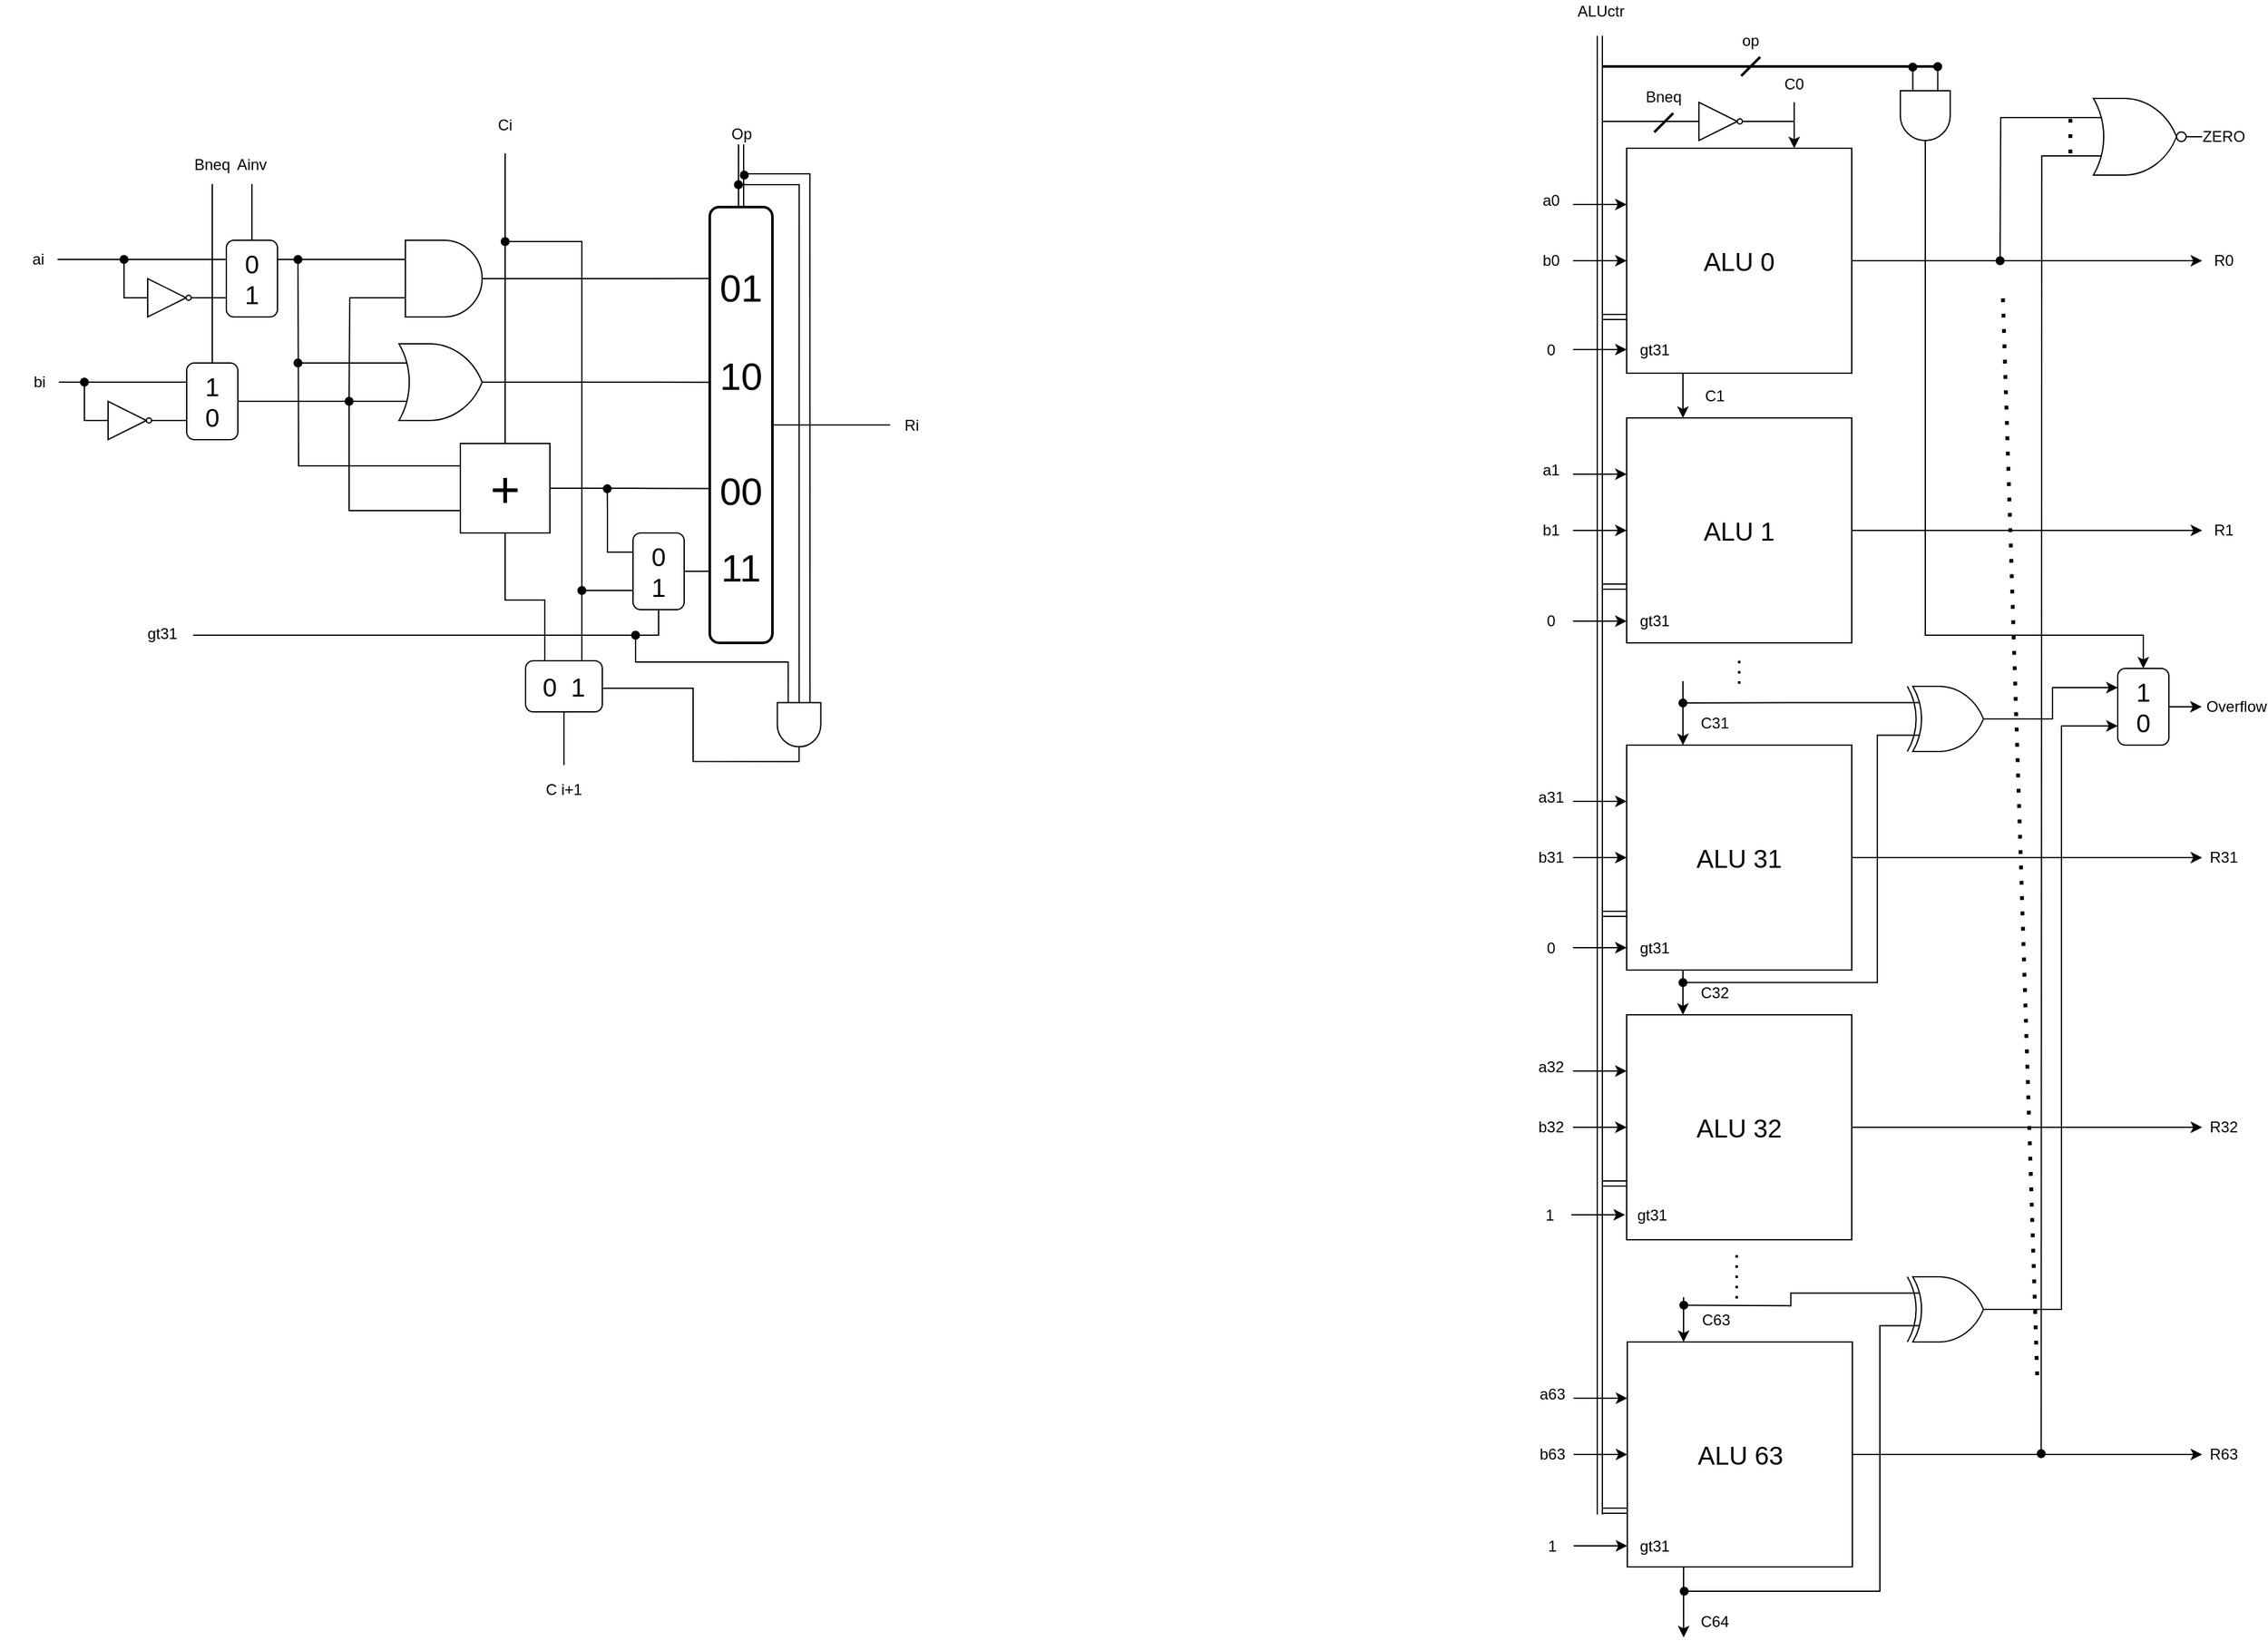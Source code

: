 <mxfile version="24.2.5" type="device">
  <diagram id="_9ZklZfKuJQYWYv5ppAN" name="第 1 页">
    <mxGraphModel dx="1794" dy="593" grid="0" gridSize="10" guides="1" tooltips="1" connect="1" arrows="1" fold="1" page="1" pageScale="1" pageWidth="827" pageHeight="1169" background="none" math="0" shadow="0">
      <root>
        <mxCell id="0" />
        <mxCell id="1" parent="0" />
        <mxCell id="gQ_wnTYOJP3VbA7Ot_dQ-38" style="edgeStyle=orthogonalEdgeStyle;rounded=0;orthogonalLoop=1;jettySize=auto;html=1;exitX=0;exitY=0.75;exitDx=0;exitDy=0;exitPerimeter=0;endArrow=none;endFill=0;" parent="1" source="gQ_wnTYOJP3VbA7Ot_dQ-3" edge="1">
          <mxGeometry relative="1" as="geometry">
            <mxPoint x="151" y="333" as="targetPoint" />
          </mxGeometry>
        </mxCell>
        <mxCell id="gQ_wnTYOJP3VbA7Ot_dQ-3" value="" style="verticalLabelPosition=bottom;shadow=0;dashed=0;align=center;html=1;verticalAlign=top;shape=mxgraph.electrical.logic_gates.logic_gate;operation=and;" parent="1" vertex="1">
          <mxGeometry x="175" y="206" width="100" height="60" as="geometry" />
        </mxCell>
        <mxCell id="gQ_wnTYOJP3VbA7Ot_dQ-31" style="edgeStyle=orthogonalEdgeStyle;rounded=0;orthogonalLoop=1;jettySize=auto;html=1;exitX=0;exitY=0.25;exitDx=0;exitDy=0;exitPerimeter=0;endArrow=oval;endFill=1;" parent="1" source="gQ_wnTYOJP3VbA7Ot_dQ-5" edge="1">
          <mxGeometry relative="1" as="geometry">
            <mxPoint x="222" y="302" as="sourcePoint" />
            <mxPoint x="111" y="302" as="targetPoint" />
          </mxGeometry>
        </mxCell>
        <mxCell id="gQ_wnTYOJP3VbA7Ot_dQ-34" style="edgeStyle=orthogonalEdgeStyle;rounded=0;orthogonalLoop=1;jettySize=auto;html=1;exitX=0;exitY=0.75;exitDx=0;exitDy=0;exitPerimeter=0;endArrow=oval;endFill=1;" parent="1" source="gQ_wnTYOJP3VbA7Ot_dQ-5" edge="1">
          <mxGeometry relative="1" as="geometry">
            <mxPoint x="151" y="332" as="targetPoint" />
          </mxGeometry>
        </mxCell>
        <mxCell id="gQ_wnTYOJP3VbA7Ot_dQ-5" value="" style="verticalLabelPosition=bottom;shadow=0;dashed=0;align=center;html=1;verticalAlign=top;shape=mxgraph.electrical.logic_gates.logic_gate;operation=or;" parent="1" vertex="1">
          <mxGeometry x="175" y="287" width="100" height="60" as="geometry" />
        </mxCell>
        <mxCell id="gQ_wnTYOJP3VbA7Ot_dQ-29" style="edgeStyle=orthogonalEdgeStyle;rounded=0;orthogonalLoop=1;jettySize=auto;html=1;exitX=0;exitY=0.25;exitDx=0;exitDy=0;endArrow=oval;endFill=1;" parent="1" source="gQ_wnTYOJP3VbA7Ot_dQ-6" edge="1">
          <mxGeometry relative="1" as="geometry">
            <mxPoint x="111" y="221" as="targetPoint" />
          </mxGeometry>
        </mxCell>
        <mxCell id="gQ_wnTYOJP3VbA7Ot_dQ-47" style="edgeStyle=orthogonalEdgeStyle;rounded=0;orthogonalLoop=1;jettySize=auto;html=1;exitX=0.5;exitY=0;exitDx=0;exitDy=0;endArrow=none;endFill=0;" parent="1" source="gQ_wnTYOJP3VbA7Ot_dQ-6" edge="1">
          <mxGeometry relative="1" as="geometry">
            <mxPoint x="273" y="138" as="targetPoint" />
          </mxGeometry>
        </mxCell>
        <mxCell id="jRj0nmBpiMW2fGVRxnuY-21" style="edgeStyle=orthogonalEdgeStyle;rounded=0;orthogonalLoop=1;jettySize=auto;html=1;entryX=0.25;entryY=0;entryDx=0;entryDy=0;endArrow=none;endFill=0;" parent="1" source="gQ_wnTYOJP3VbA7Ot_dQ-6" target="jRj0nmBpiMW2fGVRxnuY-3" edge="1">
          <mxGeometry relative="1" as="geometry" />
        </mxCell>
        <mxCell id="gQ_wnTYOJP3VbA7Ot_dQ-6" value="&lt;font style=&quot;font-size: 40px;&quot;&gt;+&lt;/font&gt;" style="whiteSpace=wrap;html=1;aspect=fixed;" parent="1" vertex="1">
          <mxGeometry x="238" y="365" width="70" height="70" as="geometry" />
        </mxCell>
        <mxCell id="gQ_wnTYOJP3VbA7Ot_dQ-18" style="edgeStyle=orthogonalEdgeStyle;rounded=0;orthogonalLoop=1;jettySize=auto;html=1;exitX=0;exitY=0.5;exitDx=0;exitDy=0;exitPerimeter=0;endArrow=oval;endFill=1;" parent="1" source="gQ_wnTYOJP3VbA7Ot_dQ-7" edge="1">
          <mxGeometry relative="1" as="geometry">
            <mxPoint x="-25" y="221" as="targetPoint" />
          </mxGeometry>
        </mxCell>
        <mxCell id="gQ_wnTYOJP3VbA7Ot_dQ-7" value="" style="verticalLabelPosition=bottom;shadow=0;dashed=0;align=center;html=1;verticalAlign=top;shape=mxgraph.electrical.logic_gates.inverter_2" parent="1" vertex="1">
          <mxGeometry x="-15" y="236" width="50" height="30" as="geometry" />
        </mxCell>
        <mxCell id="gQ_wnTYOJP3VbA7Ot_dQ-11" style="edgeStyle=orthogonalEdgeStyle;rounded=0;orthogonalLoop=1;jettySize=auto;html=1;exitX=0;exitY=0.25;exitDx=0;exitDy=0;endArrow=none;endFill=0;" parent="1" source="gQ_wnTYOJP3VbA7Ot_dQ-8" edge="1">
          <mxGeometry relative="1" as="geometry">
            <mxPoint x="-77" y="221" as="targetPoint" />
          </mxGeometry>
        </mxCell>
        <mxCell id="gQ_wnTYOJP3VbA7Ot_dQ-56" style="edgeStyle=orthogonalEdgeStyle;rounded=0;orthogonalLoop=1;jettySize=auto;html=1;exitX=0.5;exitY=0;exitDx=0;exitDy=0;endArrow=none;endFill=0;" parent="1" source="gQ_wnTYOJP3VbA7Ot_dQ-8" edge="1">
          <mxGeometry relative="1" as="geometry">
            <mxPoint x="75" y="162" as="targetPoint" />
          </mxGeometry>
        </mxCell>
        <mxCell id="gQ_wnTYOJP3VbA7Ot_dQ-8" value="&lt;font style=&quot;font-size: 20px;&quot;&gt;0&lt;/font&gt;&lt;div style=&quot;font-size: 20px;&quot;&gt;&lt;font style=&quot;font-size: 20px;&quot;&gt;1&lt;/font&gt;&lt;/div&gt;" style="rounded=1;whiteSpace=wrap;html=1;" parent="1" vertex="1">
          <mxGeometry x="55" y="206" width="40" height="60" as="geometry" />
        </mxCell>
        <mxCell id="gQ_wnTYOJP3VbA7Ot_dQ-9" style="rounded=0;orthogonalLoop=1;jettySize=auto;html=1;exitX=0;exitY=0.75;exitDx=0;exitDy=0;edgeStyle=orthogonalEdgeStyle;entryX=1;entryY=0.5;entryDx=0;entryDy=0;entryPerimeter=0;endArrow=none;endFill=0;" parent="1" source="gQ_wnTYOJP3VbA7Ot_dQ-8" target="gQ_wnTYOJP3VbA7Ot_dQ-7" edge="1">
          <mxGeometry relative="1" as="geometry">
            <mxPoint x="5" y="246" as="targetPoint" />
          </mxGeometry>
        </mxCell>
        <mxCell id="gQ_wnTYOJP3VbA7Ot_dQ-19" style="edgeStyle=orthogonalEdgeStyle;rounded=0;orthogonalLoop=1;jettySize=auto;html=1;exitX=0;exitY=0.5;exitDx=0;exitDy=0;exitPerimeter=0;endArrow=oval;endFill=1;" parent="1" source="gQ_wnTYOJP3VbA7Ot_dQ-20" edge="1">
          <mxGeometry relative="1" as="geometry">
            <mxPoint x="-56" y="317" as="targetPoint" />
          </mxGeometry>
        </mxCell>
        <mxCell id="gQ_wnTYOJP3VbA7Ot_dQ-20" value="" style="verticalLabelPosition=bottom;shadow=0;dashed=0;align=center;html=1;verticalAlign=top;shape=mxgraph.electrical.logic_gates.inverter_2" parent="1" vertex="1">
          <mxGeometry x="-46" y="332" width="50" height="30" as="geometry" />
        </mxCell>
        <mxCell id="gQ_wnTYOJP3VbA7Ot_dQ-21" style="edgeStyle=orthogonalEdgeStyle;rounded=0;orthogonalLoop=1;jettySize=auto;html=1;exitX=0;exitY=0.25;exitDx=0;exitDy=0;endArrow=none;endFill=0;" parent="1" source="gQ_wnTYOJP3VbA7Ot_dQ-22" edge="1">
          <mxGeometry relative="1" as="geometry">
            <mxPoint x="-76" y="317" as="targetPoint" />
          </mxGeometry>
        </mxCell>
        <mxCell id="gQ_wnTYOJP3VbA7Ot_dQ-32" style="edgeStyle=orthogonalEdgeStyle;rounded=0;orthogonalLoop=1;jettySize=auto;html=1;exitX=1;exitY=0.5;exitDx=0;exitDy=0;entryX=0;entryY=0.75;entryDx=0;entryDy=0;endArrow=none;endFill=0;" parent="1" source="gQ_wnTYOJP3VbA7Ot_dQ-22" target="gQ_wnTYOJP3VbA7Ot_dQ-6" edge="1">
          <mxGeometry relative="1" as="geometry" />
        </mxCell>
        <mxCell id="gQ_wnTYOJP3VbA7Ot_dQ-58" style="edgeStyle=orthogonalEdgeStyle;rounded=0;orthogonalLoop=1;jettySize=auto;html=1;exitX=0.5;exitY=0;exitDx=0;exitDy=0;endArrow=none;endFill=0;" parent="1" source="gQ_wnTYOJP3VbA7Ot_dQ-22" edge="1">
          <mxGeometry relative="1" as="geometry">
            <mxPoint x="44" y="162" as="targetPoint" />
          </mxGeometry>
        </mxCell>
        <mxCell id="gQ_wnTYOJP3VbA7Ot_dQ-22" value="&lt;span style=&quot;font-size: 20px;&quot;&gt;1&lt;/span&gt;&lt;div&gt;&lt;span style=&quot;font-size: 20px;&quot;&gt;0&lt;/span&gt;&lt;/div&gt;" style="rounded=1;whiteSpace=wrap;html=1;" parent="1" vertex="1">
          <mxGeometry x="24" y="302" width="40" height="60" as="geometry" />
        </mxCell>
        <mxCell id="gQ_wnTYOJP3VbA7Ot_dQ-23" style="rounded=0;orthogonalLoop=1;jettySize=auto;html=1;exitX=0;exitY=0.75;exitDx=0;exitDy=0;edgeStyle=orthogonalEdgeStyle;entryX=1;entryY=0.5;entryDx=0;entryDy=0;entryPerimeter=0;endArrow=none;endFill=0;" parent="1" source="gQ_wnTYOJP3VbA7Ot_dQ-22" target="gQ_wnTYOJP3VbA7Ot_dQ-20" edge="1">
          <mxGeometry relative="1" as="geometry">
            <mxPoint x="-26" y="342" as="targetPoint" />
          </mxGeometry>
        </mxCell>
        <mxCell id="gQ_wnTYOJP3VbA7Ot_dQ-26" style="edgeStyle=orthogonalEdgeStyle;rounded=0;orthogonalLoop=1;jettySize=auto;html=1;exitX=1;exitY=0.25;exitDx=0;exitDy=0;endArrow=none;endFill=0;entryX=0;entryY=0.25;entryDx=0;entryDy=0;entryPerimeter=0;" parent="1" source="gQ_wnTYOJP3VbA7Ot_dQ-8" target="gQ_wnTYOJP3VbA7Ot_dQ-3" edge="1">
          <mxGeometry relative="1" as="geometry">
            <mxPoint x="219" y="217" as="targetPoint" />
          </mxGeometry>
        </mxCell>
        <mxCell id="gQ_wnTYOJP3VbA7Ot_dQ-39" value="ai" style="text;html=1;align=center;verticalAlign=middle;whiteSpace=wrap;rounded=0;" parent="1" vertex="1">
          <mxGeometry x="-122" y="206" width="60" height="30" as="geometry" />
        </mxCell>
        <mxCell id="gQ_wnTYOJP3VbA7Ot_dQ-40" value="bi" style="text;html=1;align=center;verticalAlign=middle;whiteSpace=wrap;rounded=0;" parent="1" vertex="1">
          <mxGeometry x="-121" y="302" width="60" height="30" as="geometry" />
        </mxCell>
        <mxCell id="jRj0nmBpiMW2fGVRxnuY-17" style="edgeStyle=orthogonalEdgeStyle;rounded=0;orthogonalLoop=1;jettySize=auto;html=1;exitX=1;exitY=0.5;exitDx=0;exitDy=0;entryX=0;entryY=0.5;entryDx=0;entryDy=0;endArrow=none;endFill=0;" parent="1" source="gQ_wnTYOJP3VbA7Ot_dQ-41" target="gQ_wnTYOJP3VbA7Ot_dQ-72" edge="1">
          <mxGeometry relative="1" as="geometry" />
        </mxCell>
        <mxCell id="gQ_wnTYOJP3VbA7Ot_dQ-41" value="&lt;font style=&quot;font-size: 30px;&quot;&gt;01&lt;/font&gt;&lt;div&gt;&lt;span style=&quot;font-size: 30px;&quot;&gt;&lt;br&gt;&lt;/span&gt;&lt;div style=&quot;line-height: 100%; font-size: 30px;&quot;&gt;&lt;font style=&quot;font-size: 30px;&quot;&gt;10&lt;/font&gt;&lt;/div&gt;&lt;div style=&quot;line-height: 100%; font-size: 30px;&quot;&gt;&lt;font style=&quot;font-size: 30px;&quot;&gt;&lt;br&gt;&lt;/font&gt;&lt;/div&gt;&lt;div style=&quot;line-height: 100%; font-size: 30px;&quot;&gt;&lt;font style=&quot;font-size: 30px;&quot;&gt;&lt;br&gt;&lt;/font&gt;&lt;/div&gt;&lt;div style=&quot;line-height: 100%; font-size: 30px;&quot;&gt;&lt;font style=&quot;font-size: 30px;&quot;&gt;00&lt;/font&gt;&lt;/div&gt;&lt;div style=&quot;line-height: 100%; font-size: 30px;&quot;&gt;&lt;font style=&quot;font-size: 30px;&quot;&gt;&lt;br&gt;&lt;/font&gt;&lt;/div&gt;&lt;div style=&quot;line-height: 100%; font-size: 30px;&quot;&gt;&lt;font style=&quot;font-size: 30px;&quot;&gt;11&lt;/font&gt;&lt;/div&gt;&lt;/div&gt;" style="rounded=1;whiteSpace=wrap;html=1;strokeWidth=2;" parent="1" vertex="1">
          <mxGeometry x="433" y="180" width="49" height="341" as="geometry" />
        </mxCell>
        <mxCell id="gQ_wnTYOJP3VbA7Ot_dQ-43" style="edgeStyle=orthogonalEdgeStyle;rounded=0;orthogonalLoop=1;jettySize=auto;html=1;exitX=1;exitY=0.5;exitDx=0;exitDy=0;exitPerimeter=0;entryX=-0.006;entryY=0.402;entryDx=0;entryDy=0;entryPerimeter=0;endArrow=none;endFill=0;" parent="1" source="gQ_wnTYOJP3VbA7Ot_dQ-5" target="gQ_wnTYOJP3VbA7Ot_dQ-41" edge="1">
          <mxGeometry relative="1" as="geometry" />
        </mxCell>
        <mxCell id="gQ_wnTYOJP3VbA7Ot_dQ-44" style="edgeStyle=orthogonalEdgeStyle;rounded=0;orthogonalLoop=1;jettySize=auto;html=1;exitX=1;exitY=0.5;exitDx=0;exitDy=0;entryX=0.001;entryY=0.646;entryDx=0;entryDy=0;entryPerimeter=0;endArrow=none;endFill=0;" parent="1" source="gQ_wnTYOJP3VbA7Ot_dQ-6" target="gQ_wnTYOJP3VbA7Ot_dQ-41" edge="1">
          <mxGeometry relative="1" as="geometry" />
        </mxCell>
        <mxCell id="gQ_wnTYOJP3VbA7Ot_dQ-48" value="Ci" style="text;html=1;align=center;verticalAlign=middle;whiteSpace=wrap;rounded=0;" parent="1" vertex="1">
          <mxGeometry x="243" y="101" width="60" height="30" as="geometry" />
        </mxCell>
        <mxCell id="gQ_wnTYOJP3VbA7Ot_dQ-61" value="Bneq" style="text;html=1;align=center;verticalAlign=middle;whiteSpace=wrap;rounded=0;" parent="1" vertex="1">
          <mxGeometry x="27" y="138" width="34" height="17" as="geometry" />
        </mxCell>
        <mxCell id="gQ_wnTYOJP3VbA7Ot_dQ-63" value="Ainv" style="text;html=1;align=center;verticalAlign=middle;whiteSpace=wrap;rounded=0;" parent="1" vertex="1">
          <mxGeometry x="58" y="138" width="34" height="17" as="geometry" />
        </mxCell>
        <mxCell id="gQ_wnTYOJP3VbA7Ot_dQ-69" value="Op" style="text;html=1;align=center;verticalAlign=middle;whiteSpace=wrap;rounded=0;" parent="1" vertex="1">
          <mxGeometry x="440.5" y="114" width="34" height="17" as="geometry" />
        </mxCell>
        <mxCell id="gQ_wnTYOJP3VbA7Ot_dQ-72" value="Ri" style="text;html=1;align=center;verticalAlign=middle;whiteSpace=wrap;rounded=0;" parent="1" vertex="1">
          <mxGeometry x="574" y="342" width="34" height="17" as="geometry" />
        </mxCell>
        <mxCell id="gQ_wnTYOJP3VbA7Ot_dQ-118" style="edgeStyle=orthogonalEdgeStyle;rounded=0;orthogonalLoop=1;jettySize=auto;html=1;exitX=1;exitY=0.5;exitDx=0;exitDy=0;endArrow=classic;endFill=1;entryX=0;entryY=0.5;entryDx=0;entryDy=0;" parent="1" source="gQ_wnTYOJP3VbA7Ot_dQ-112" target="gQ_wnTYOJP3VbA7Ot_dQ-119" edge="1">
          <mxGeometry relative="1" as="geometry">
            <mxPoint x="1365" y="222" as="targetPoint" />
          </mxGeometry>
        </mxCell>
        <mxCell id="gQ_wnTYOJP3VbA7Ot_dQ-134" style="edgeStyle=orthogonalEdgeStyle;rounded=0;orthogonalLoop=1;jettySize=auto;html=1;exitX=0.25;exitY=0;exitDx=0;exitDy=0;startArrow=classic;startFill=1;endArrow=none;endFill=0;" parent="1" edge="1">
          <mxGeometry relative="1" as="geometry">
            <mxPoint x="1281" y="98" as="targetPoint" />
            <Array as="points">
              <mxPoint x="1281" y="106" />
              <mxPoint x="1281" y="106" />
            </Array>
            <mxPoint x="1281" y="134" as="sourcePoint" />
          </mxGeometry>
        </mxCell>
        <mxCell id="gQ_wnTYOJP3VbA7Ot_dQ-112" value="&lt;font style=&quot;font-size: 20px;&quot;&gt;ALU 0&lt;/font&gt;" style="whiteSpace=wrap;html=1;aspect=fixed;" parent="1" vertex="1">
          <mxGeometry x="1150" y="134" width="176" height="176" as="geometry" />
        </mxCell>
        <mxCell id="gQ_wnTYOJP3VbA7Ot_dQ-119" value="R0" style="text;html=1;align=center;verticalAlign=middle;whiteSpace=wrap;rounded=0;" parent="1" vertex="1">
          <mxGeometry x="1600" y="213.5" width="34" height="17" as="geometry" />
        </mxCell>
        <mxCell id="gQ_wnTYOJP3VbA7Ot_dQ-125" value="ALUctr" style="text;html=1;align=center;verticalAlign=middle;whiteSpace=wrap;rounded=0;" parent="1" vertex="1">
          <mxGeometry x="1113" y="18" width="34" height="17" as="geometry" />
        </mxCell>
        <mxCell id="gQ_wnTYOJP3VbA7Ot_dQ-128" value="" style="endArrow=classic;html=1;rounded=0;entryX=0;entryY=0.25;entryDx=0;entryDy=0;startArrow=none;startFill=0;endFill=1;" parent="1" target="gQ_wnTYOJP3VbA7Ot_dQ-112" edge="1">
          <mxGeometry width="50" height="50" relative="1" as="geometry">
            <mxPoint x="1108" y="178" as="sourcePoint" />
            <mxPoint x="1164" y="135" as="targetPoint" />
          </mxGeometry>
        </mxCell>
        <mxCell id="gQ_wnTYOJP3VbA7Ot_dQ-129" value="" style="endArrow=classic;html=1;rounded=0;entryX=0;entryY=0.5;entryDx=0;entryDy=0;endFill=1;" parent="1" target="gQ_wnTYOJP3VbA7Ot_dQ-112" edge="1">
          <mxGeometry width="50" height="50" relative="1" as="geometry">
            <mxPoint x="1108" y="222" as="sourcePoint" />
            <mxPoint x="1164" y="135" as="targetPoint" />
          </mxGeometry>
        </mxCell>
        <mxCell id="gQ_wnTYOJP3VbA7Ot_dQ-130" value="" style="endArrow=none;html=1;rounded=0;entryX=0;entryY=0.75;entryDx=0;entryDy=0;shape=link;" parent="1" target="gQ_wnTYOJP3VbA7Ot_dQ-112" edge="1">
          <mxGeometry width="50" height="50" relative="1" as="geometry">
            <mxPoint x="1131" y="266" as="sourcePoint" />
            <mxPoint x="1150" y="236" as="targetPoint" />
          </mxGeometry>
        </mxCell>
        <mxCell id="gQ_wnTYOJP3VbA7Ot_dQ-120" value="" style="endArrow=none;html=1;rounded=0;shape=link;" parent="1" edge="1">
          <mxGeometry width="50" height="50" relative="1" as="geometry">
            <mxPoint x="1129" y="46" as="sourcePoint" />
            <mxPoint x="1129" y="1203" as="targetPoint" />
          </mxGeometry>
        </mxCell>
        <mxCell id="gQ_wnTYOJP3VbA7Ot_dQ-135" value="a0" style="text;html=1;align=center;verticalAlign=middle;whiteSpace=wrap;rounded=0;" parent="1" vertex="1">
          <mxGeometry x="1074" y="166.5" width="34" height="17" as="geometry" />
        </mxCell>
        <mxCell id="gQ_wnTYOJP3VbA7Ot_dQ-136" value="b0" style="text;html=1;align=center;verticalAlign=middle;whiteSpace=wrap;rounded=0;" parent="1" vertex="1">
          <mxGeometry x="1074" y="213.5" width="34" height="17" as="geometry" />
        </mxCell>
        <mxCell id="gQ_wnTYOJP3VbA7Ot_dQ-137" value="C0" style="text;html=1;align=center;verticalAlign=middle;whiteSpace=wrap;rounded=0;" parent="1" vertex="1">
          <mxGeometry x="1264" y="75" width="34" height="17" as="geometry" />
        </mxCell>
        <mxCell id="gQ_wnTYOJP3VbA7Ot_dQ-138" style="edgeStyle=orthogonalEdgeStyle;rounded=0;orthogonalLoop=1;jettySize=auto;html=1;exitX=1;exitY=0.5;exitDx=0;exitDy=0;endArrow=classic;endFill=1;entryX=0;entryY=0.5;entryDx=0;entryDy=0;" parent="1" source="gQ_wnTYOJP3VbA7Ot_dQ-140" target="gQ_wnTYOJP3VbA7Ot_dQ-141" edge="1">
          <mxGeometry relative="1" as="geometry">
            <mxPoint x="1365" y="433" as="targetPoint" />
          </mxGeometry>
        </mxCell>
        <mxCell id="gQ_wnTYOJP3VbA7Ot_dQ-139" style="edgeStyle=orthogonalEdgeStyle;rounded=0;orthogonalLoop=1;jettySize=auto;html=1;exitX=0.25;exitY=0;exitDx=0;exitDy=0;startArrow=classic;startFill=1;endArrow=none;endFill=0;" parent="1" source="gQ_wnTYOJP3VbA7Ot_dQ-140" edge="1">
          <mxGeometry relative="1" as="geometry">
            <mxPoint x="1194" y="310" as="targetPoint" />
            <Array as="points">
              <mxPoint x="1194" y="317" />
              <mxPoint x="1194" y="317" />
            </Array>
          </mxGeometry>
        </mxCell>
        <mxCell id="gQ_wnTYOJP3VbA7Ot_dQ-140" value="&lt;font style=&quot;font-size: 20px;&quot;&gt;ALU 1&lt;/font&gt;" style="whiteSpace=wrap;html=1;aspect=fixed;" parent="1" vertex="1">
          <mxGeometry x="1150" y="345" width="176" height="176" as="geometry" />
        </mxCell>
        <mxCell id="gQ_wnTYOJP3VbA7Ot_dQ-141" value="R1" style="text;html=1;align=center;verticalAlign=middle;whiteSpace=wrap;rounded=0;" parent="1" vertex="1">
          <mxGeometry x="1600" y="424.5" width="34" height="17" as="geometry" />
        </mxCell>
        <mxCell id="gQ_wnTYOJP3VbA7Ot_dQ-142" value="" style="endArrow=classic;html=1;rounded=0;entryX=0;entryY=0.25;entryDx=0;entryDy=0;startArrow=none;startFill=0;endFill=1;" parent="1" target="gQ_wnTYOJP3VbA7Ot_dQ-140" edge="1">
          <mxGeometry width="50" height="50" relative="1" as="geometry">
            <mxPoint x="1108" y="389" as="sourcePoint" />
            <mxPoint x="1164" y="346" as="targetPoint" />
          </mxGeometry>
        </mxCell>
        <mxCell id="gQ_wnTYOJP3VbA7Ot_dQ-143" value="" style="endArrow=classic;html=1;rounded=0;entryX=0;entryY=0.5;entryDx=0;entryDy=0;endFill=1;" parent="1" target="gQ_wnTYOJP3VbA7Ot_dQ-140" edge="1">
          <mxGeometry width="50" height="50" relative="1" as="geometry">
            <mxPoint x="1108" y="433" as="sourcePoint" />
            <mxPoint x="1164" y="346" as="targetPoint" />
          </mxGeometry>
        </mxCell>
        <mxCell id="gQ_wnTYOJP3VbA7Ot_dQ-144" value="" style="endArrow=none;html=1;rounded=0;entryX=0;entryY=0.75;entryDx=0;entryDy=0;shape=link;" parent="1" target="gQ_wnTYOJP3VbA7Ot_dQ-140" edge="1">
          <mxGeometry width="50" height="50" relative="1" as="geometry">
            <mxPoint x="1131" y="477" as="sourcePoint" />
            <mxPoint x="1150" y="447" as="targetPoint" />
          </mxGeometry>
        </mxCell>
        <mxCell id="gQ_wnTYOJP3VbA7Ot_dQ-145" value="a1" style="text;html=1;align=center;verticalAlign=middle;whiteSpace=wrap;rounded=0;" parent="1" vertex="1">
          <mxGeometry x="1074" y="377.5" width="34" height="17" as="geometry" />
        </mxCell>
        <mxCell id="gQ_wnTYOJP3VbA7Ot_dQ-146" value="b1" style="text;html=1;align=center;verticalAlign=middle;whiteSpace=wrap;rounded=0;" parent="1" vertex="1">
          <mxGeometry x="1074" y="424.5" width="34" height="17" as="geometry" />
        </mxCell>
        <mxCell id="gQ_wnTYOJP3VbA7Ot_dQ-147" value="C1" style="text;html=1;align=center;verticalAlign=middle;whiteSpace=wrap;rounded=0;" parent="1" vertex="1">
          <mxGeometry x="1202" y="319" width="34" height="17" as="geometry" />
        </mxCell>
        <mxCell id="gQ_wnTYOJP3VbA7Ot_dQ-148" value="" style="endArrow=none;dashed=1;html=1;dashPattern=1 3;strokeWidth=2;rounded=0;entryX=0.5;entryY=1;entryDx=0;entryDy=0;" parent="1" edge="1">
          <mxGeometry width="50" height="50" relative="1" as="geometry">
            <mxPoint x="1238" y="553" as="sourcePoint" />
            <mxPoint x="1238.0" y="529.0" as="targetPoint" />
          </mxGeometry>
        </mxCell>
        <mxCell id="gQ_wnTYOJP3VbA7Ot_dQ-149" style="edgeStyle=orthogonalEdgeStyle;rounded=0;orthogonalLoop=1;jettySize=auto;html=1;exitX=1;exitY=0.5;exitDx=0;exitDy=0;endArrow=classic;endFill=1;entryX=0;entryY=0.5;entryDx=0;entryDy=0;" parent="1" source="gQ_wnTYOJP3VbA7Ot_dQ-151" target="gQ_wnTYOJP3VbA7Ot_dQ-152" edge="1">
          <mxGeometry relative="1" as="geometry">
            <mxPoint x="1365" y="689" as="targetPoint" />
          </mxGeometry>
        </mxCell>
        <mxCell id="gQ_wnTYOJP3VbA7Ot_dQ-150" style="edgeStyle=orthogonalEdgeStyle;rounded=0;orthogonalLoop=1;jettySize=auto;html=1;exitX=0.25;exitY=0;exitDx=0;exitDy=0;startArrow=classic;startFill=1;endArrow=none;endFill=0;" parent="1" source="gQ_wnTYOJP3VbA7Ot_dQ-151" edge="1">
          <mxGeometry relative="1" as="geometry">
            <mxPoint x="1194" y="551" as="targetPoint" />
            <Array as="points">
              <mxPoint x="1194" y="573" />
              <mxPoint x="1194" y="573" />
            </Array>
          </mxGeometry>
        </mxCell>
        <mxCell id="gQ_wnTYOJP3VbA7Ot_dQ-151" value="&lt;font style=&quot;font-size: 20px;&quot;&gt;ALU 31&lt;/font&gt;" style="whiteSpace=wrap;html=1;aspect=fixed;" parent="1" vertex="1">
          <mxGeometry x="1150" y="601" width="176" height="176" as="geometry" />
        </mxCell>
        <mxCell id="gQ_wnTYOJP3VbA7Ot_dQ-152" value="R31" style="text;html=1;align=center;verticalAlign=middle;whiteSpace=wrap;rounded=0;" parent="1" vertex="1">
          <mxGeometry x="1600" y="680.5" width="34" height="17" as="geometry" />
        </mxCell>
        <mxCell id="gQ_wnTYOJP3VbA7Ot_dQ-153" value="" style="endArrow=classic;html=1;rounded=0;entryX=0;entryY=0.25;entryDx=0;entryDy=0;startArrow=none;startFill=0;endFill=1;" parent="1" target="gQ_wnTYOJP3VbA7Ot_dQ-151" edge="1">
          <mxGeometry width="50" height="50" relative="1" as="geometry">
            <mxPoint x="1108" y="645" as="sourcePoint" />
            <mxPoint x="1164" y="602" as="targetPoint" />
          </mxGeometry>
        </mxCell>
        <mxCell id="gQ_wnTYOJP3VbA7Ot_dQ-154" value="" style="endArrow=classic;html=1;rounded=0;entryX=0;entryY=0.5;entryDx=0;entryDy=0;endFill=1;" parent="1" target="gQ_wnTYOJP3VbA7Ot_dQ-151" edge="1">
          <mxGeometry width="50" height="50" relative="1" as="geometry">
            <mxPoint x="1108" y="689" as="sourcePoint" />
            <mxPoint x="1164" y="602" as="targetPoint" />
          </mxGeometry>
        </mxCell>
        <mxCell id="gQ_wnTYOJP3VbA7Ot_dQ-155" value="" style="endArrow=none;html=1;rounded=0;entryX=0;entryY=0.75;entryDx=0;entryDy=0;shape=link;" parent="1" target="gQ_wnTYOJP3VbA7Ot_dQ-151" edge="1">
          <mxGeometry width="50" height="50" relative="1" as="geometry">
            <mxPoint x="1131" y="733" as="sourcePoint" />
            <mxPoint x="1150" y="703" as="targetPoint" />
          </mxGeometry>
        </mxCell>
        <mxCell id="gQ_wnTYOJP3VbA7Ot_dQ-156" value="a31" style="text;html=1;align=center;verticalAlign=middle;whiteSpace=wrap;rounded=0;" parent="1" vertex="1">
          <mxGeometry x="1074" y="633.5" width="34" height="17" as="geometry" />
        </mxCell>
        <mxCell id="gQ_wnTYOJP3VbA7Ot_dQ-157" value="b31" style="text;html=1;align=center;verticalAlign=middle;whiteSpace=wrap;rounded=0;" parent="1" vertex="1">
          <mxGeometry x="1074" y="680.5" width="34" height="17" as="geometry" />
        </mxCell>
        <mxCell id="gQ_wnTYOJP3VbA7Ot_dQ-158" value="C31" style="text;html=1;align=center;verticalAlign=middle;whiteSpace=wrap;rounded=0;" parent="1" vertex="1">
          <mxGeometry x="1202" y="575" width="34" height="17" as="geometry" />
        </mxCell>
        <mxCell id="gQ_wnTYOJP3VbA7Ot_dQ-159" style="edgeStyle=orthogonalEdgeStyle;rounded=0;orthogonalLoop=1;jettySize=auto;html=1;exitX=1;exitY=0.5;exitDx=0;exitDy=0;endArrow=classic;endFill=1;entryX=0;entryY=0.5;entryDx=0;entryDy=0;" parent="1" source="gQ_wnTYOJP3VbA7Ot_dQ-161" target="gQ_wnTYOJP3VbA7Ot_dQ-162" edge="1">
          <mxGeometry relative="1" as="geometry">
            <mxPoint x="1365" y="900" as="targetPoint" />
          </mxGeometry>
        </mxCell>
        <mxCell id="gQ_wnTYOJP3VbA7Ot_dQ-160" style="edgeStyle=orthogonalEdgeStyle;rounded=0;orthogonalLoop=1;jettySize=auto;html=1;exitX=0.25;exitY=0;exitDx=0;exitDy=0;startArrow=classic;startFill=1;endArrow=none;endFill=0;" parent="1" source="gQ_wnTYOJP3VbA7Ot_dQ-161" edge="1">
          <mxGeometry relative="1" as="geometry">
            <mxPoint x="1194" y="777" as="targetPoint" />
            <Array as="points">
              <mxPoint x="1194" y="784" />
              <mxPoint x="1194" y="784" />
            </Array>
          </mxGeometry>
        </mxCell>
        <mxCell id="gQ_wnTYOJP3VbA7Ot_dQ-161" value="&lt;font style=&quot;font-size: 20px;&quot;&gt;ALU 32&lt;/font&gt;" style="whiteSpace=wrap;html=1;aspect=fixed;" parent="1" vertex="1">
          <mxGeometry x="1150" y="812" width="176" height="176" as="geometry" />
        </mxCell>
        <mxCell id="gQ_wnTYOJP3VbA7Ot_dQ-162" value="R32" style="text;html=1;align=center;verticalAlign=middle;whiteSpace=wrap;rounded=0;" parent="1" vertex="1">
          <mxGeometry x="1600" y="891.5" width="34" height="17" as="geometry" />
        </mxCell>
        <mxCell id="gQ_wnTYOJP3VbA7Ot_dQ-163" value="" style="endArrow=classic;html=1;rounded=0;entryX=0;entryY=0.25;entryDx=0;entryDy=0;startArrow=none;startFill=0;endFill=1;" parent="1" target="gQ_wnTYOJP3VbA7Ot_dQ-161" edge="1">
          <mxGeometry width="50" height="50" relative="1" as="geometry">
            <mxPoint x="1108" y="856" as="sourcePoint" />
            <mxPoint x="1164" y="813" as="targetPoint" />
          </mxGeometry>
        </mxCell>
        <mxCell id="gQ_wnTYOJP3VbA7Ot_dQ-164" value="" style="endArrow=classic;html=1;rounded=0;entryX=0;entryY=0.5;entryDx=0;entryDy=0;endFill=1;" parent="1" target="gQ_wnTYOJP3VbA7Ot_dQ-161" edge="1">
          <mxGeometry width="50" height="50" relative="1" as="geometry">
            <mxPoint x="1108" y="900" as="sourcePoint" />
            <mxPoint x="1164" y="813" as="targetPoint" />
          </mxGeometry>
        </mxCell>
        <mxCell id="gQ_wnTYOJP3VbA7Ot_dQ-165" value="" style="endArrow=none;html=1;rounded=0;entryX=0;entryY=0.75;entryDx=0;entryDy=0;shape=link;" parent="1" target="gQ_wnTYOJP3VbA7Ot_dQ-161" edge="1">
          <mxGeometry width="50" height="50" relative="1" as="geometry">
            <mxPoint x="1131" y="944" as="sourcePoint" />
            <mxPoint x="1150" y="914" as="targetPoint" />
          </mxGeometry>
        </mxCell>
        <mxCell id="gQ_wnTYOJP3VbA7Ot_dQ-166" value="a32" style="text;html=1;align=center;verticalAlign=middle;whiteSpace=wrap;rounded=0;" parent="1" vertex="1">
          <mxGeometry x="1074" y="844.5" width="34" height="17" as="geometry" />
        </mxCell>
        <mxCell id="gQ_wnTYOJP3VbA7Ot_dQ-167" value="b32" style="text;html=1;align=center;verticalAlign=middle;whiteSpace=wrap;rounded=0;" parent="1" vertex="1">
          <mxGeometry x="1074" y="891.5" width="34" height="17" as="geometry" />
        </mxCell>
        <mxCell id="gQ_wnTYOJP3VbA7Ot_dQ-168" value="C32" style="text;html=1;align=center;verticalAlign=middle;whiteSpace=wrap;rounded=0;" parent="1" vertex="1">
          <mxGeometry x="1202" y="786" width="34" height="17" as="geometry" />
        </mxCell>
        <mxCell id="gQ_wnTYOJP3VbA7Ot_dQ-187" value="" style="endArrow=none;dashed=1;html=1;dashPattern=1 3;strokeWidth=2;rounded=0;entryX=0.5;entryY=1;entryDx=0;entryDy=0;" parent="1" edge="1">
          <mxGeometry width="50" height="50" relative="1" as="geometry">
            <mxPoint x="1236" y="1034" as="sourcePoint" />
            <mxPoint x="1236.0" y="995" as="targetPoint" />
          </mxGeometry>
        </mxCell>
        <mxCell id="gQ_wnTYOJP3VbA7Ot_dQ-189" style="edgeStyle=orthogonalEdgeStyle;rounded=0;orthogonalLoop=1;jettySize=auto;html=1;exitX=0.25;exitY=0;exitDx=0;exitDy=0;startArrow=classic;startFill=1;endArrow=none;endFill=0;" parent="1" source="gQ_wnTYOJP3VbA7Ot_dQ-190" edge="1">
          <mxGeometry relative="1" as="geometry">
            <mxPoint x="1194.5" y="1033" as="targetPoint" />
            <Array as="points">
              <mxPoint x="1194.5" y="1040" />
              <mxPoint x="1194.5" y="1040" />
            </Array>
          </mxGeometry>
        </mxCell>
        <mxCell id="jRj0nmBpiMW2fGVRxnuY-52" style="edgeStyle=orthogonalEdgeStyle;rounded=0;orthogonalLoop=1;jettySize=auto;html=1;entryX=0;entryY=0.5;entryDx=0;entryDy=0;" parent="1" source="gQ_wnTYOJP3VbA7Ot_dQ-190" target="gQ_wnTYOJP3VbA7Ot_dQ-199" edge="1">
          <mxGeometry relative="1" as="geometry" />
        </mxCell>
        <mxCell id="jRj0nmBpiMW2fGVRxnuY-73" style="edgeStyle=orthogonalEdgeStyle;rounded=0;orthogonalLoop=1;jettySize=auto;html=1;exitX=0.25;exitY=1;exitDx=0;exitDy=0;" parent="1" source="gQ_wnTYOJP3VbA7Ot_dQ-190" edge="1">
          <mxGeometry relative="1" as="geometry">
            <mxPoint x="1194.556" y="1299.087" as="targetPoint" />
          </mxGeometry>
        </mxCell>
        <mxCell id="gQ_wnTYOJP3VbA7Ot_dQ-190" value="&lt;font style=&quot;font-size: 20px;&quot;&gt;ALU 63&lt;/font&gt;" style="whiteSpace=wrap;html=1;aspect=fixed;" parent="1" vertex="1">
          <mxGeometry x="1150.5" y="1068" width="176" height="176" as="geometry" />
        </mxCell>
        <mxCell id="gQ_wnTYOJP3VbA7Ot_dQ-191" value="" style="endArrow=classic;html=1;rounded=0;entryX=0;entryY=0.25;entryDx=0;entryDy=0;startArrow=none;startFill=0;endFill=1;" parent="1" target="gQ_wnTYOJP3VbA7Ot_dQ-190" edge="1">
          <mxGeometry width="50" height="50" relative="1" as="geometry">
            <mxPoint x="1108.5" y="1112" as="sourcePoint" />
            <mxPoint x="1164.5" y="1069" as="targetPoint" />
          </mxGeometry>
        </mxCell>
        <mxCell id="gQ_wnTYOJP3VbA7Ot_dQ-192" value="" style="endArrow=classic;html=1;rounded=0;entryX=0;entryY=0.5;entryDx=0;entryDy=0;endFill=1;" parent="1" target="gQ_wnTYOJP3VbA7Ot_dQ-190" edge="1">
          <mxGeometry width="50" height="50" relative="1" as="geometry">
            <mxPoint x="1108.5" y="1156" as="sourcePoint" />
            <mxPoint x="1164.5" y="1069" as="targetPoint" />
          </mxGeometry>
        </mxCell>
        <mxCell id="gQ_wnTYOJP3VbA7Ot_dQ-193" value="" style="endArrow=none;html=1;rounded=0;entryX=0;entryY=0.75;entryDx=0;entryDy=0;shape=link;" parent="1" target="gQ_wnTYOJP3VbA7Ot_dQ-190" edge="1">
          <mxGeometry width="50" height="50" relative="1" as="geometry">
            <mxPoint x="1131.5" y="1200" as="sourcePoint" />
            <mxPoint x="1150.5" y="1170" as="targetPoint" />
          </mxGeometry>
        </mxCell>
        <mxCell id="gQ_wnTYOJP3VbA7Ot_dQ-194" value="a63" style="text;html=1;align=center;verticalAlign=middle;whiteSpace=wrap;rounded=0;" parent="1" vertex="1">
          <mxGeometry x="1074.5" y="1100.5" width="34" height="17" as="geometry" />
        </mxCell>
        <mxCell id="gQ_wnTYOJP3VbA7Ot_dQ-195" value="b63" style="text;html=1;align=center;verticalAlign=middle;whiteSpace=wrap;rounded=0;" parent="1" vertex="1">
          <mxGeometry x="1074.5" y="1147.5" width="34" height="17" as="geometry" />
        </mxCell>
        <mxCell id="gQ_wnTYOJP3VbA7Ot_dQ-196" value="C63" style="text;html=1;align=center;verticalAlign=middle;whiteSpace=wrap;rounded=0;" parent="1" vertex="1">
          <mxGeometry x="1202.5" y="1042" width="34" height="17" as="geometry" />
        </mxCell>
        <mxCell id="gQ_wnTYOJP3VbA7Ot_dQ-199" value="R63" style="text;html=1;align=center;verticalAlign=middle;whiteSpace=wrap;rounded=0;" parent="1" vertex="1">
          <mxGeometry x="1600" y="1147.5" width="34" height="17" as="geometry" />
        </mxCell>
        <mxCell id="gQ_wnTYOJP3VbA7Ot_dQ-209" value="C64" style="text;html=1;align=center;verticalAlign=middle;whiteSpace=wrap;rounded=0;" parent="1" vertex="1">
          <mxGeometry x="1202" y="1278" width="34" height="17" as="geometry" />
        </mxCell>
        <mxCell id="jRj0nmBpiMW2fGVRxnuY-1" value="" style="endArrow=none;html=1;rounded=0;shape=link;exitX=0.5;exitY=0;exitDx=0;exitDy=0;entryX=0.5;entryY=1;entryDx=0;entryDy=0;" parent="1" source="gQ_wnTYOJP3VbA7Ot_dQ-41" target="gQ_wnTYOJP3VbA7Ot_dQ-69" edge="1">
          <mxGeometry width="50" height="50" relative="1" as="geometry">
            <mxPoint x="404" y="164" as="sourcePoint" />
            <mxPoint x="454" y="114" as="targetPoint" />
          </mxGeometry>
        </mxCell>
        <mxCell id="jRj0nmBpiMW2fGVRxnuY-4" value="" style="group" parent="1" vertex="1" connectable="0">
          <mxGeometry x="289" y="535" width="60" height="40" as="geometry" />
        </mxCell>
        <mxCell id="jRj0nmBpiMW2fGVRxnuY-23" style="edgeStyle=orthogonalEdgeStyle;rounded=0;orthogonalLoop=1;jettySize=auto;html=1;exitX=1;exitY=0.75;exitDx=0;exitDy=0;endArrow=oval;endFill=1;" parent="jRj0nmBpiMW2fGVRxnuY-4" edge="1">
          <mxGeometry relative="1" as="geometry">
            <mxPoint x="-16" y="-328" as="targetPoint" />
            <mxPoint x="44" as="sourcePoint" />
            <Array as="points">
              <mxPoint x="44" y="-328" />
            </Array>
          </mxGeometry>
        </mxCell>
        <mxCell id="jRj0nmBpiMW2fGVRxnuY-32" style="edgeStyle=orthogonalEdgeStyle;rounded=0;orthogonalLoop=1;jettySize=auto;html=1;endArrow=none;endFill=0;" parent="jRj0nmBpiMW2fGVRxnuY-4" source="jRj0nmBpiMW2fGVRxnuY-2" edge="1">
          <mxGeometry relative="1" as="geometry">
            <mxPoint x="30" y="81.619" as="targetPoint" />
          </mxGeometry>
        </mxCell>
        <mxCell id="jRj0nmBpiMW2fGVRxnuY-2" value="" style="rounded=1;whiteSpace=wrap;html=1;flipH=0;flipV=0;rotation=-90;" parent="jRj0nmBpiMW2fGVRxnuY-4" vertex="1">
          <mxGeometry x="10" y="-10" width="40" height="60" as="geometry" />
        </mxCell>
        <mxCell id="jRj0nmBpiMW2fGVRxnuY-3" value="&lt;font style=&quot;font-size: 20px;&quot;&gt;0&amp;nbsp; 1&lt;/font&gt;" style="text;html=1;align=center;verticalAlign=middle;whiteSpace=wrap;rounded=0;" parent="jRj0nmBpiMW2fGVRxnuY-4" vertex="1">
          <mxGeometry y="5" width="60" height="30" as="geometry" />
        </mxCell>
        <mxCell id="jRj0nmBpiMW2fGVRxnuY-18" style="edgeStyle=orthogonalEdgeStyle;rounded=0;orthogonalLoop=1;jettySize=auto;html=1;entryX=-0.01;entryY=0.164;entryDx=0;entryDy=0;entryPerimeter=0;endArrow=none;endFill=0;" parent="1" source="gQ_wnTYOJP3VbA7Ot_dQ-3" target="gQ_wnTYOJP3VbA7Ot_dQ-41" edge="1">
          <mxGeometry relative="1" as="geometry" />
        </mxCell>
        <mxCell id="jRj0nmBpiMW2fGVRxnuY-34" style="edgeStyle=orthogonalEdgeStyle;rounded=0;orthogonalLoop=1;jettySize=auto;html=1;exitX=0.194;exitY=0.499;exitDx=0;exitDy=0;exitPerimeter=0;endArrow=oval;endFill=1;" parent="1" source="jRj0nmBpiMW2fGVRxnuY-20" edge="1">
          <mxGeometry relative="1" as="geometry">
            <mxPoint x="455.429" y="162.469" as="targetPoint" />
            <Array as="points">
              <mxPoint x="503" y="163" />
            </Array>
          </mxGeometry>
        </mxCell>
        <mxCell id="jRj0nmBpiMW2fGVRxnuY-35" style="edgeStyle=orthogonalEdgeStyle;rounded=0;orthogonalLoop=1;jettySize=auto;html=1;exitX=0;exitY=0.25;exitDx=0;exitDy=0;exitPerimeter=0;endArrow=oval;endFill=1;" parent="1" source="jRj0nmBpiMW2fGVRxnuY-20" edge="1">
          <mxGeometry relative="1" as="geometry">
            <mxPoint x="460" y="155" as="targetPoint" />
            <Array as="points">
              <mxPoint x="511" y="154" />
              <mxPoint x="460" y="154" />
            </Array>
          </mxGeometry>
        </mxCell>
        <mxCell id="jRj0nmBpiMW2fGVRxnuY-87" style="edgeStyle=orthogonalEdgeStyle;rounded=0;orthogonalLoop=1;jettySize=auto;html=1;exitX=0;exitY=0.75;exitDx=0;exitDy=0;exitPerimeter=0;endArrow=oval;endFill=1;" parent="1" source="jRj0nmBpiMW2fGVRxnuY-20" edge="1">
          <mxGeometry relative="1" as="geometry">
            <mxPoint x="375" y="515" as="targetPoint" />
            <Array as="points">
              <mxPoint x="494" y="536" />
              <mxPoint x="375" y="536" />
            </Array>
          </mxGeometry>
        </mxCell>
        <mxCell id="jRj0nmBpiMW2fGVRxnuY-20" value="" style="verticalLabelPosition=bottom;shadow=0;dashed=0;align=center;html=1;verticalAlign=top;shape=mxgraph.electrical.logic_gates.logic_gate;operation=and;flipH=1;rotation=-90;flipV=1;" parent="1" vertex="1">
          <mxGeometry x="474" y="568" width="57.67" height="34" as="geometry" />
        </mxCell>
        <mxCell id="jRj0nmBpiMW2fGVRxnuY-24" style="edgeStyle=orthogonalEdgeStyle;rounded=0;orthogonalLoop=1;jettySize=auto;html=1;exitX=1;exitY=0.5;exitDx=0;exitDy=0;exitPerimeter=0;entryX=1.001;entryY=0.551;entryDx=0;entryDy=0;entryPerimeter=0;endArrow=none;endFill=0;" parent="1" source="jRj0nmBpiMW2fGVRxnuY-20" target="jRj0nmBpiMW2fGVRxnuY-3" edge="1">
          <mxGeometry relative="1" as="geometry">
            <Array as="points">
              <mxPoint x="420" y="614" />
              <mxPoint x="420" y="556" />
            </Array>
          </mxGeometry>
        </mxCell>
        <mxCell id="jRj0nmBpiMW2fGVRxnuY-27" style="edgeStyle=orthogonalEdgeStyle;rounded=0;orthogonalLoop=1;jettySize=auto;html=1;exitX=0;exitY=0.75;exitDx=0;exitDy=0;endArrow=oval;endFill=1;" parent="1" source="jRj0nmBpiMW2fGVRxnuY-25" edge="1">
          <mxGeometry relative="1" as="geometry">
            <mxPoint x="333" y="480" as="targetPoint" />
          </mxGeometry>
        </mxCell>
        <mxCell id="jRj0nmBpiMW2fGVRxnuY-28" style="edgeStyle=orthogonalEdgeStyle;rounded=0;orthogonalLoop=1;jettySize=auto;html=1;exitX=0;exitY=0.25;exitDx=0;exitDy=0;endArrow=oval;endFill=1;" parent="1" source="jRj0nmBpiMW2fGVRxnuY-25" edge="1">
          <mxGeometry relative="1" as="geometry">
            <mxPoint x="352.857" y="400.429" as="targetPoint" />
          </mxGeometry>
        </mxCell>
        <mxCell id="jRj0nmBpiMW2fGVRxnuY-29" style="edgeStyle=orthogonalEdgeStyle;rounded=0;orthogonalLoop=1;jettySize=auto;html=1;exitX=0.5;exitY=1;exitDx=0;exitDy=0;endArrow=none;endFill=0;" parent="1" source="jRj0nmBpiMW2fGVRxnuY-25" edge="1">
          <mxGeometry relative="1" as="geometry">
            <mxPoint x="29" y="515" as="targetPoint" />
            <Array as="points">
              <mxPoint x="393" y="515" />
            </Array>
          </mxGeometry>
        </mxCell>
        <mxCell id="jRj0nmBpiMW2fGVRxnuY-25" value="&lt;font style=&quot;font-size: 20px;&quot;&gt;0&lt;/font&gt;&lt;div style=&quot;font-size: 20px;&quot;&gt;&lt;font style=&quot;font-size: 20px;&quot;&gt;1&lt;/font&gt;&lt;/div&gt;" style="rounded=1;whiteSpace=wrap;html=1;" parent="1" vertex="1">
          <mxGeometry x="373" y="435" width="40" height="60" as="geometry" />
        </mxCell>
        <mxCell id="jRj0nmBpiMW2fGVRxnuY-26" style="edgeStyle=orthogonalEdgeStyle;rounded=0;orthogonalLoop=1;jettySize=auto;html=1;exitX=1;exitY=0.5;exitDx=0;exitDy=0;entryX=-0.01;entryY=0.833;entryDx=0;entryDy=0;entryPerimeter=0;endArrow=none;endFill=0;" parent="1" source="jRj0nmBpiMW2fGVRxnuY-25" target="gQ_wnTYOJP3VbA7Ot_dQ-41" edge="1">
          <mxGeometry relative="1" as="geometry" />
        </mxCell>
        <mxCell id="jRj0nmBpiMW2fGVRxnuY-30" value="gt31" style="text;html=1;align=center;verticalAlign=middle;whiteSpace=wrap;rounded=0;" parent="1" vertex="1">
          <mxGeometry x="-25" y="499" width="60" height="30" as="geometry" />
        </mxCell>
        <mxCell id="jRj0nmBpiMW2fGVRxnuY-33" value="C i+1" style="text;html=1;align=center;verticalAlign=middle;whiteSpace=wrap;rounded=0;" parent="1" vertex="1">
          <mxGeometry x="289" y="620.5" width="60" height="30" as="geometry" />
        </mxCell>
        <mxCell id="jRj0nmBpiMW2fGVRxnuY-36" value="" style="endArrow=classic;html=1;rounded=0;entryX=0;entryY=0.5;entryDx=0;entryDy=0;endFill=1;" parent="1" edge="1">
          <mxGeometry width="50" height="50" relative="1" as="geometry">
            <mxPoint x="1108" y="291.5" as="sourcePoint" />
            <mxPoint x="1150" y="291.5" as="targetPoint" />
          </mxGeometry>
        </mxCell>
        <mxCell id="jRj0nmBpiMW2fGVRxnuY-37" value="0" style="text;html=1;align=center;verticalAlign=middle;whiteSpace=wrap;rounded=0;" parent="1" vertex="1">
          <mxGeometry x="1074" y="283" width="34" height="17" as="geometry" />
        </mxCell>
        <mxCell id="jRj0nmBpiMW2fGVRxnuY-38" value="gt31" style="text;html=1;align=center;verticalAlign=middle;whiteSpace=wrap;rounded=0;" parent="1" vertex="1">
          <mxGeometry x="1154.5" y="283" width="34" height="17" as="geometry" />
        </mxCell>
        <mxCell id="jRj0nmBpiMW2fGVRxnuY-39" value="" style="endArrow=classic;html=1;rounded=0;entryX=0;entryY=0.5;entryDx=0;entryDy=0;endFill=1;" parent="1" edge="1">
          <mxGeometry width="50" height="50" relative="1" as="geometry">
            <mxPoint x="1108" y="504" as="sourcePoint" />
            <mxPoint x="1150" y="504" as="targetPoint" />
          </mxGeometry>
        </mxCell>
        <mxCell id="jRj0nmBpiMW2fGVRxnuY-40" value="0" style="text;html=1;align=center;verticalAlign=middle;whiteSpace=wrap;rounded=0;" parent="1" vertex="1">
          <mxGeometry x="1074" y="495.5" width="34" height="17" as="geometry" />
        </mxCell>
        <mxCell id="jRj0nmBpiMW2fGVRxnuY-41" value="gt31" style="text;html=1;align=center;verticalAlign=middle;whiteSpace=wrap;rounded=0;" parent="1" vertex="1">
          <mxGeometry x="1154.5" y="495.5" width="34" height="17" as="geometry" />
        </mxCell>
        <mxCell id="jRj0nmBpiMW2fGVRxnuY-42" value="" style="endArrow=classic;html=1;rounded=0;entryX=0;entryY=0.5;entryDx=0;entryDy=0;endFill=1;" parent="1" edge="1">
          <mxGeometry width="50" height="50" relative="1" as="geometry">
            <mxPoint x="1108" y="759.5" as="sourcePoint" />
            <mxPoint x="1150" y="759.5" as="targetPoint" />
          </mxGeometry>
        </mxCell>
        <mxCell id="jRj0nmBpiMW2fGVRxnuY-43" value="0" style="text;html=1;align=center;verticalAlign=middle;whiteSpace=wrap;rounded=0;" parent="1" vertex="1">
          <mxGeometry x="1074" y="751" width="34" height="17" as="geometry" />
        </mxCell>
        <mxCell id="jRj0nmBpiMW2fGVRxnuY-44" value="gt31" style="text;html=1;align=center;verticalAlign=middle;whiteSpace=wrap;rounded=0;" parent="1" vertex="1">
          <mxGeometry x="1154.5" y="751" width="34" height="17" as="geometry" />
        </mxCell>
        <mxCell id="jRj0nmBpiMW2fGVRxnuY-45" value="" style="endArrow=classic;html=1;rounded=0;entryX=0;entryY=0.5;entryDx=0;entryDy=0;endFill=1;" parent="1" edge="1">
          <mxGeometry width="50" height="50" relative="1" as="geometry">
            <mxPoint x="1106.75" y="968.5" as="sourcePoint" />
            <mxPoint x="1148.75" y="968.5" as="targetPoint" />
          </mxGeometry>
        </mxCell>
        <mxCell id="jRj0nmBpiMW2fGVRxnuY-46" value="1" style="text;html=1;align=center;verticalAlign=middle;whiteSpace=wrap;rounded=0;" parent="1" vertex="1">
          <mxGeometry x="1072.75" y="960" width="34" height="17" as="geometry" />
        </mxCell>
        <mxCell id="jRj0nmBpiMW2fGVRxnuY-47" value="gt31" style="text;html=1;align=center;verticalAlign=middle;whiteSpace=wrap;rounded=0;" parent="1" vertex="1">
          <mxGeometry x="1153.25" y="960" width="34" height="17" as="geometry" />
        </mxCell>
        <mxCell id="jRj0nmBpiMW2fGVRxnuY-48" value="" style="endArrow=classic;html=1;rounded=0;entryX=0;entryY=0.5;entryDx=0;entryDy=0;endFill=1;" parent="1" edge="1">
          <mxGeometry width="50" height="50" relative="1" as="geometry">
            <mxPoint x="1108.5" y="1227.5" as="sourcePoint" />
            <mxPoint x="1150.5" y="1227.5" as="targetPoint" />
          </mxGeometry>
        </mxCell>
        <mxCell id="jRj0nmBpiMW2fGVRxnuY-49" value="1" style="text;html=1;align=center;verticalAlign=middle;whiteSpace=wrap;rounded=0;" parent="1" vertex="1">
          <mxGeometry x="1074.5" y="1219" width="34" height="17" as="geometry" />
        </mxCell>
        <mxCell id="jRj0nmBpiMW2fGVRxnuY-50" value="gt31" style="text;html=1;align=center;verticalAlign=middle;whiteSpace=wrap;rounded=0;" parent="1" vertex="1">
          <mxGeometry x="1155" y="1219" width="34" height="17" as="geometry" />
        </mxCell>
        <mxCell id="jRj0nmBpiMW2fGVRxnuY-54" style="edgeStyle=orthogonalEdgeStyle;rounded=0;orthogonalLoop=1;jettySize=auto;html=1;exitX=0;exitY=0.25;exitDx=0;exitDy=0;exitPerimeter=0;endArrow=oval;endFill=1;" parent="1" source="jRj0nmBpiMW2fGVRxnuY-53" edge="1">
          <mxGeometry relative="1" as="geometry">
            <mxPoint x="1442" y="222" as="targetPoint" />
          </mxGeometry>
        </mxCell>
        <mxCell id="jRj0nmBpiMW2fGVRxnuY-56" style="edgeStyle=orthogonalEdgeStyle;rounded=0;orthogonalLoop=1;jettySize=auto;html=1;exitX=0;exitY=0.75;exitDx=0;exitDy=0;exitPerimeter=0;endArrow=oval;endFill=1;" parent="1" source="jRj0nmBpiMW2fGVRxnuY-53" edge="1">
          <mxGeometry relative="1" as="geometry">
            <mxPoint x="1474.143" y="1155.405" as="targetPoint" />
          </mxGeometry>
        </mxCell>
        <mxCell id="jRj0nmBpiMW2fGVRxnuY-53" value="" style="verticalLabelPosition=bottom;shadow=0;dashed=0;align=center;html=1;verticalAlign=top;shape=mxgraph.electrical.logic_gates.logic_gate;operation=or;negating=1;negSize=0.15;" parent="1" vertex="1">
          <mxGeometry x="1500" y="95" width="100" height="60" as="geometry" />
        </mxCell>
        <mxCell id="jRj0nmBpiMW2fGVRxnuY-60" value="" style="endArrow=none;dashed=1;html=1;dashPattern=1 3;strokeWidth=3;rounded=0;" parent="1" edge="1">
          <mxGeometry width="50" height="50" relative="1" as="geometry">
            <mxPoint x="1497" y="111" as="sourcePoint" />
            <mxPoint x="1497" y="140" as="targetPoint" />
          </mxGeometry>
        </mxCell>
        <mxCell id="jRj0nmBpiMW2fGVRxnuY-61" value="" style="endArrow=none;dashed=1;html=1;dashPattern=1 3;strokeWidth=3;rounded=0;endSize=6;" parent="1" edge="1">
          <mxGeometry width="50" height="50" relative="1" as="geometry">
            <mxPoint x="1471" y="1094" as="sourcePoint" />
            <mxPoint x="1444" y="244" as="targetPoint" />
          </mxGeometry>
        </mxCell>
        <mxCell id="jRj0nmBpiMW2fGVRxnuY-62" value="ZERO" style="text;html=1;align=center;verticalAlign=middle;whiteSpace=wrap;rounded=0;" parent="1" vertex="1">
          <mxGeometry x="1600" y="116.5" width="34" height="17" as="geometry" />
        </mxCell>
        <mxCell id="jRj0nmBpiMW2fGVRxnuY-74" style="edgeStyle=orthogonalEdgeStyle;rounded=0;orthogonalLoop=1;jettySize=auto;html=1;" parent="1" source="jRj0nmBpiMW2fGVRxnuY-63" edge="1">
          <mxGeometry relative="1" as="geometry">
            <mxPoint x="1599.641" y="571" as="targetPoint" />
          </mxGeometry>
        </mxCell>
        <mxCell id="jRj0nmBpiMW2fGVRxnuY-63" value="&lt;span style=&quot;font-size: 20px;&quot;&gt;1&lt;/span&gt;&lt;br&gt;&lt;div style=&quot;font-size: 20px;&quot;&gt;0&lt;/div&gt;" style="rounded=1;whiteSpace=wrap;html=1;" parent="1" vertex="1">
          <mxGeometry x="1534" y="541" width="40" height="60" as="geometry" />
        </mxCell>
        <mxCell id="jRj0nmBpiMW2fGVRxnuY-66" style="edgeStyle=orthogonalEdgeStyle;rounded=0;orthogonalLoop=1;jettySize=auto;html=1;entryX=0;entryY=0.25;entryDx=0;entryDy=0;" parent="1" source="jRj0nmBpiMW2fGVRxnuY-64" target="jRj0nmBpiMW2fGVRxnuY-63" edge="1">
          <mxGeometry relative="1" as="geometry">
            <Array as="points">
              <mxPoint x="1483" y="581" />
              <mxPoint x="1483" y="556" />
            </Array>
          </mxGeometry>
        </mxCell>
        <mxCell id="jRj0nmBpiMW2fGVRxnuY-67" style="edgeStyle=orthogonalEdgeStyle;rounded=0;orthogonalLoop=1;jettySize=auto;html=1;exitX=0;exitY=0.25;exitDx=0;exitDy=0;exitPerimeter=0;endArrow=oval;endFill=1;" parent="1" source="jRj0nmBpiMW2fGVRxnuY-64" edge="1">
          <mxGeometry relative="1" as="geometry">
            <mxPoint x="1194" y="568" as="targetPoint" />
          </mxGeometry>
        </mxCell>
        <mxCell id="jRj0nmBpiMW2fGVRxnuY-68" style="edgeStyle=orthogonalEdgeStyle;rounded=0;orthogonalLoop=1;jettySize=auto;html=1;exitX=0;exitY=0.75;exitDx=0;exitDy=0;exitPerimeter=0;endArrow=oval;endFill=1;" parent="1" source="jRj0nmBpiMW2fGVRxnuY-64" edge="1">
          <mxGeometry relative="1" as="geometry">
            <mxPoint x="1194.041" y="786.796" as="targetPoint" />
            <Array as="points">
              <mxPoint x="1346" y="593" />
              <mxPoint x="1346" y="787" />
            </Array>
          </mxGeometry>
        </mxCell>
        <mxCell id="jRj0nmBpiMW2fGVRxnuY-64" value="" style="verticalLabelPosition=bottom;shadow=0;dashed=0;align=center;html=1;verticalAlign=top;shape=mxgraph.electrical.logic_gates.logic_gate;operation=xor;" parent="1" vertex="1">
          <mxGeometry x="1361" y="555" width="85" height="51" as="geometry" />
        </mxCell>
        <mxCell id="jRj0nmBpiMW2fGVRxnuY-70" style="edgeStyle=orthogonalEdgeStyle;rounded=0;orthogonalLoop=1;jettySize=auto;html=1;exitX=0;exitY=0.25;exitDx=0;exitDy=0;exitPerimeter=0;endArrow=oval;endFill=1;" parent="1" source="jRj0nmBpiMW2fGVRxnuY-69" edge="1">
          <mxGeometry relative="1" as="geometry">
            <mxPoint x="1194.694" y="1039.204" as="targetPoint" />
          </mxGeometry>
        </mxCell>
        <mxCell id="jRj0nmBpiMW2fGVRxnuY-71" style="edgeStyle=orthogonalEdgeStyle;rounded=0;orthogonalLoop=1;jettySize=auto;html=1;exitX=0;exitY=0.75;exitDx=0;exitDy=0;exitPerimeter=0;endArrow=oval;endFill=1;" parent="1" source="jRj0nmBpiMW2fGVRxnuY-69" edge="1">
          <mxGeometry relative="1" as="geometry">
            <mxPoint x="1195" y="1263" as="targetPoint" />
            <mxPoint x="1361" y="1068.25" as="sourcePoint" />
            <Array as="points">
              <mxPoint x="1348" y="1055" />
              <mxPoint x="1348" y="1263" />
            </Array>
          </mxGeometry>
        </mxCell>
        <mxCell id="jRj0nmBpiMW2fGVRxnuY-72" style="edgeStyle=orthogonalEdgeStyle;rounded=0;orthogonalLoop=1;jettySize=auto;html=1;exitX=1;exitY=0.5;exitDx=0;exitDy=0;exitPerimeter=0;entryX=0;entryY=0.75;entryDx=0;entryDy=0;" parent="1" source="jRj0nmBpiMW2fGVRxnuY-69" target="jRj0nmBpiMW2fGVRxnuY-63" edge="1">
          <mxGeometry relative="1" as="geometry" />
        </mxCell>
        <mxCell id="jRj0nmBpiMW2fGVRxnuY-69" value="" style="verticalLabelPosition=bottom;shadow=0;dashed=0;align=center;html=1;verticalAlign=top;shape=mxgraph.electrical.logic_gates.logic_gate;operation=xor;" parent="1" vertex="1">
          <mxGeometry x="1361" y="1017" width="85" height="51" as="geometry" />
        </mxCell>
        <mxCell id="jRj0nmBpiMW2fGVRxnuY-75" value="Overflow" style="text;html=1;align=center;verticalAlign=middle;whiteSpace=wrap;rounded=0;" parent="1" vertex="1">
          <mxGeometry x="1610" y="562.5" width="34" height="17" as="geometry" />
        </mxCell>
        <mxCell id="jRj0nmBpiMW2fGVRxnuY-84" style="edgeStyle=orthogonalEdgeStyle;rounded=0;orthogonalLoop=1;jettySize=auto;html=1;exitX=0;exitY=0.25;exitDx=0;exitDy=0;exitPerimeter=0;endArrow=oval;endFill=1;" parent="1" source="jRj0nmBpiMW2fGVRxnuY-78" edge="1">
          <mxGeometry relative="1" as="geometry">
            <mxPoint x="1373.714" y="70.531" as="targetPoint" />
          </mxGeometry>
        </mxCell>
        <mxCell id="jRj0nmBpiMW2fGVRxnuY-85" style="edgeStyle=orthogonalEdgeStyle;rounded=0;orthogonalLoop=1;jettySize=auto;html=1;exitX=0;exitY=0.75;exitDx=0;exitDy=0;exitPerimeter=0;endArrow=oval;endFill=1;" parent="1" source="jRj0nmBpiMW2fGVRxnuY-78" edge="1">
          <mxGeometry relative="1" as="geometry">
            <mxPoint x="1393.238" y="70.122" as="targetPoint" />
          </mxGeometry>
        </mxCell>
        <mxCell id="jRj0nmBpiMW2fGVRxnuY-86" style="edgeStyle=orthogonalEdgeStyle;rounded=0;orthogonalLoop=1;jettySize=auto;html=1;exitX=1;exitY=0.5;exitDx=0;exitDy=0;exitPerimeter=0;entryX=0.5;entryY=0;entryDx=0;entryDy=0;" parent="1" source="jRj0nmBpiMW2fGVRxnuY-78" target="jRj0nmBpiMW2fGVRxnuY-63" edge="1">
          <mxGeometry relative="1" as="geometry">
            <Array as="points">
              <mxPoint x="1384" y="515" />
              <mxPoint x="1554" y="515" />
            </Array>
          </mxGeometry>
        </mxCell>
        <mxCell id="jRj0nmBpiMW2fGVRxnuY-78" value="" style="verticalLabelPosition=bottom;shadow=0;dashed=0;align=center;html=1;verticalAlign=top;shape=mxgraph.electrical.logic_gates.logic_gate;operation=and;flipH=0;flipV=1;rotation=90;" parent="1" vertex="1">
          <mxGeometry x="1351" y="89" width="65" height="39" as="geometry" />
        </mxCell>
        <mxCell id="jRj0nmBpiMW2fGVRxnuY-81" style="edgeStyle=orthogonalEdgeStyle;rounded=0;orthogonalLoop=1;jettySize=auto;html=1;endArrow=none;endFill=0;strokeWidth=2;" parent="1" source="jRj0nmBpiMW2fGVRxnuY-80" edge="1">
          <mxGeometry relative="1" as="geometry">
            <mxPoint x="1393" y="70" as="targetPoint" />
          </mxGeometry>
        </mxCell>
        <mxCell id="jRj0nmBpiMW2fGVRxnuY-80" value="" style="line;strokeWidth=2;html=1;" parent="1" vertex="1">
          <mxGeometry x="1131" y="65" width="160" height="10" as="geometry" />
        </mxCell>
        <mxCell id="jRj0nmBpiMW2fGVRxnuY-82" value="" style="line;strokeWidth=2;html=1;rotation=-45;" parent="1" vertex="1">
          <mxGeometry x="1236.5" y="65" width="21" height="10" as="geometry" />
        </mxCell>
        <mxCell id="jRj0nmBpiMW2fGVRxnuY-83" value="op" style="text;html=1;align=center;verticalAlign=middle;whiteSpace=wrap;rounded=0;" parent="1" vertex="1">
          <mxGeometry x="1234" y="41" width="26" height="17" as="geometry" />
        </mxCell>
        <mxCell id="kd84UXtAg9f71LW_wLR6-6" style="edgeStyle=orthogonalEdgeStyle;rounded=0;orthogonalLoop=1;jettySize=auto;html=1;exitX=0;exitY=0.5;exitDx=0;exitDy=0;exitPerimeter=0;endArrow=none;endFill=0;" edge="1" parent="1" source="kd84UXtAg9f71LW_wLR6-2">
          <mxGeometry relative="1" as="geometry">
            <mxPoint x="1131" y="113" as="targetPoint" />
          </mxGeometry>
        </mxCell>
        <mxCell id="kd84UXtAg9f71LW_wLR6-10" style="edgeStyle=orthogonalEdgeStyle;rounded=0;orthogonalLoop=1;jettySize=auto;html=1;endArrow=none;endFill=0;" edge="1" parent="1" source="kd84UXtAg9f71LW_wLR6-2">
          <mxGeometry relative="1" as="geometry">
            <mxPoint x="1280.757" y="113" as="targetPoint" />
          </mxGeometry>
        </mxCell>
        <mxCell id="kd84UXtAg9f71LW_wLR6-2" value="" style="verticalLabelPosition=bottom;shadow=0;dashed=0;align=center;html=1;verticalAlign=top;shape=mxgraph.electrical.logic_gates.inverter_2" vertex="1" parent="1">
          <mxGeometry x="1198" y="98" width="50" height="30" as="geometry" />
        </mxCell>
        <mxCell id="kd84UXtAg9f71LW_wLR6-7" value="" style="line;strokeWidth=2;html=1;rotation=-45;" vertex="1" parent="1">
          <mxGeometry x="1168.5" y="109" width="21" height="10" as="geometry" />
        </mxCell>
        <mxCell id="kd84UXtAg9f71LW_wLR6-8" value="Bneq" style="text;html=1;align=center;verticalAlign=middle;whiteSpace=wrap;rounded=0;" vertex="1" parent="1">
          <mxGeometry x="1166" y="85" width="26" height="17" as="geometry" />
        </mxCell>
      </root>
    </mxGraphModel>
  </diagram>
</mxfile>
